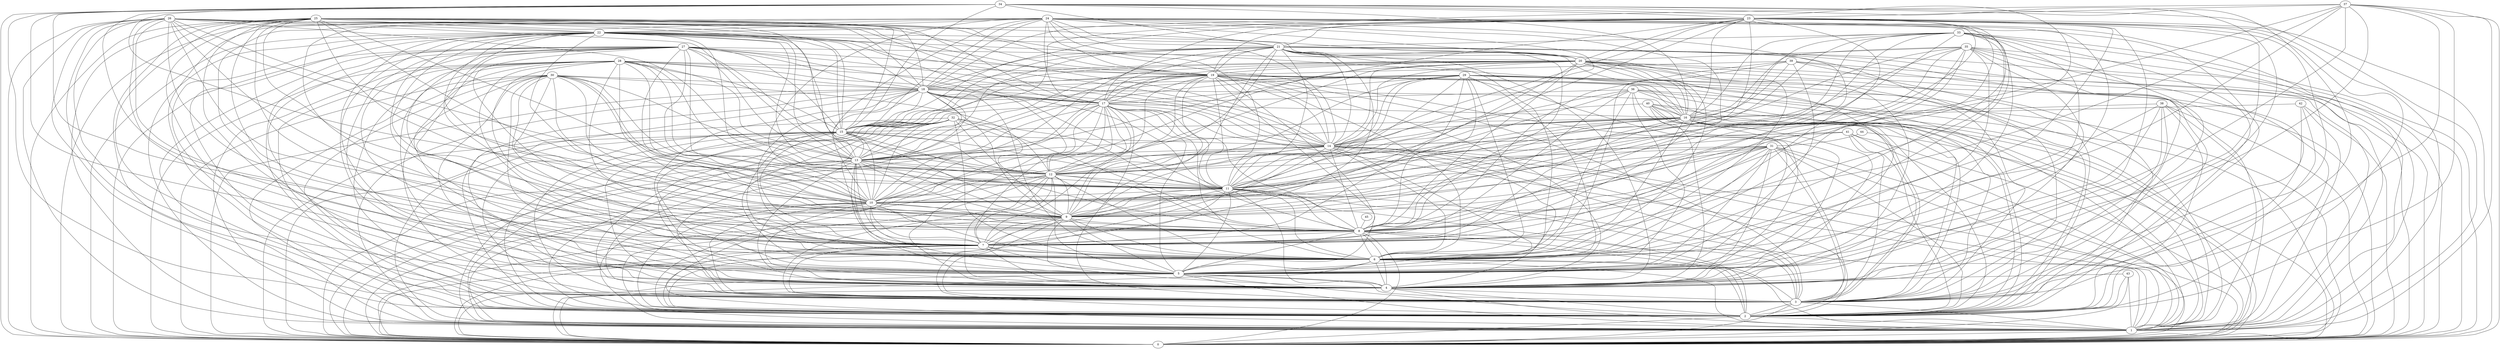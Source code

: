 graph G {
0;
1;
2;
3;
4;
5;
6;
7;
8;
9;
10;
11;
12;
13;
14;
15;
16;
17;
18;
19;
20;
21;
22;
23;
24;
25;
26;
27;
28;
29;
30;
31;
32;
33;
34;
35;
36;
37;
38;
39;
40;
41;
42;
43;
44;
45;
45--8 ;
44--31 ;
44--0 ;
43--0 ;
43--4 ;
43--1 ;
43--2 ;
42--16 ;
42--1 ;
42--2 ;
42--3 ;
42--0 ;
41--14 ;
41--14 ;
41--11 ;
41--3 ;
41--2 ;
41--0 ;
41--1 ;
40--3 ;
40--16 ;
40--0 ;
40--3 ;
40--14 ;
40--4 ;
40--1 ;
40--2 ;
39--16 ;
39--19 ;
39--7 ;
39--6 ;
39--2 ;
39--5 ;
39--1 ;
39--0 ;
38--16 ;
38--3 ;
38--2 ;
38--4 ;
38--5 ;
38--6 ;
38--0 ;
38--1 ;
37--2 ;
37--15 ;
37--23 ;
37--3 ;
37--5 ;
37--8 ;
37--9 ;
37--0 ;
37--1 ;
37--6 ;
37--4 ;
36--17 ;
36--3 ;
36--9 ;
36--12 ;
36--4 ;
36--2 ;
36--5 ;
36--1 ;
36--0 ;
36--6 ;
36--7 ;
35--20 ;
35--16 ;
35--11 ;
35--1 ;
35--7 ;
35--2 ;
35--5 ;
35--4 ;
35--8 ;
35--3 ;
35--0 ;
35--10 ;
35--6 ;
34--15 ;
34--21 ;
34--23 ;
34--16 ;
34--4 ;
34--8 ;
34--6 ;
34--10 ;
34--1 ;
34--3 ;
34--5 ;
34--0 ;
34--7 ;
34--2 ;
33--16 ;
33--21 ;
33--10 ;
33--7 ;
33--5 ;
33--3 ;
33--11 ;
33--9 ;
33--2 ;
33--1 ;
33--8 ;
33--4 ;
33--0 ;
33--6 ;
32--15 ;
32--12 ;
32--0 ;
32--10 ;
32--2 ;
32--9 ;
32--1 ;
32--11 ;
32--4 ;
32--3 ;
32--5 ;
32--13 ;
32--6 ;
32--8 ;
32--7 ;
31--8 ;
31--13 ;
31--7 ;
31--5 ;
31--6 ;
31--12 ;
31--11 ;
31--2 ;
31--9 ;
31--0 ;
31--3 ;
31--4 ;
31--10 ;
31--1 ;
30--12 ;
30--10 ;
30--3 ;
30--8 ;
30--2 ;
30--10 ;
30--5 ;
30--18 ;
30--1 ;
30--11 ;
30--9 ;
30--13 ;
30--4 ;
30--0 ;
30--6 ;
30--7 ;
29--3 ;
29--9 ;
29--8 ;
29--2 ;
29--6 ;
29--13 ;
29--12 ;
29--11 ;
29--18 ;
29--15 ;
29--5 ;
29--4 ;
29--7 ;
29--14 ;
29--1 ;
29--17 ;
29--0 ;
28--2 ;
28--11 ;
28--18 ;
28--19 ;
28--3 ;
28--8 ;
28--7 ;
28--0 ;
28--13 ;
28--10 ;
28--5 ;
28--1 ;
28--4 ;
28--15 ;
28--12 ;
28--14 ;
28--6 ;
28--17 ;
28--9 ;
27--4 ;
27--19 ;
27--20 ;
27--17 ;
27--6 ;
27--11 ;
27--7 ;
27--3 ;
27--13 ;
27--1 ;
27--14 ;
27--2 ;
27--8 ;
27--15 ;
27--0 ;
27--18 ;
27--5 ;
27--9 ;
27--12 ;
27--10 ;
26--19 ;
26--18 ;
26--4 ;
26--2 ;
26--11 ;
26--3 ;
26--13 ;
26--8 ;
26--0 ;
26--9 ;
26--7 ;
26--1 ;
26--17 ;
26--6 ;
26--14 ;
26--10 ;
26--5 ;
26--22 ;
26--12 ;
26--15 ;
25--13 ;
25--3 ;
25--6 ;
25--1 ;
25--4 ;
25--22 ;
25--0 ;
25--10 ;
25--11 ;
25--15 ;
25--9 ;
25--8 ;
25--12 ;
25--20 ;
25--5 ;
25--19 ;
25--14 ;
25--17 ;
25--7 ;
25--2 ;
25--18 ;
24--15 ;
24--5 ;
24--12 ;
24--22 ;
24--6 ;
24--1 ;
24--3 ;
24--10 ;
24--19 ;
24--18 ;
24--20 ;
24--8 ;
24--11 ;
24--13 ;
24--14 ;
24--2 ;
24--17 ;
24--7 ;
24--0 ;
24--21 ;
24--9 ;
24--4 ;
23--12 ;
23--14 ;
23--9 ;
23--15 ;
23--20 ;
23--11 ;
23--21 ;
23--18 ;
23--22 ;
23--17 ;
23--1 ;
23--13 ;
23--16 ;
23--19 ;
23--8 ;
23--3 ;
23--5 ;
23--6 ;
23--4 ;
23--10 ;
23--2 ;
23--7 ;
23--0 ;
22--16 ;
22--20 ;
22--3 ;
22--2 ;
22--8 ;
22--13 ;
22--9 ;
22--0 ;
22--21 ;
22--17 ;
22--15 ;
22--14 ;
22--12 ;
22--4 ;
22--1 ;
22--10 ;
22--19 ;
22--18 ;
22--7 ;
22--5 ;
22--6 ;
22--11 ;
21--17 ;
21--11 ;
21--6 ;
21--9 ;
21--4 ;
21--2 ;
21--0 ;
21--19 ;
21--16 ;
21--14 ;
21--5 ;
21--18 ;
21--15 ;
21--13 ;
21--8 ;
21--20 ;
21--3 ;
21--12 ;
21--7 ;
21--10 ;
21--1 ;
20--13 ;
20--19 ;
20--17 ;
20--6 ;
20--2 ;
20--16 ;
20--15 ;
20--11 ;
20--1 ;
20--5 ;
20--12 ;
20--0 ;
20--3 ;
20--9 ;
20--10 ;
20--14 ;
20--4 ;
20--8 ;
20--18 ;
20--7 ;
19--1 ;
19--16 ;
19--13 ;
19--10 ;
19--8 ;
19--4 ;
19--14 ;
19--0 ;
19--6 ;
19--11 ;
19--5 ;
19--15 ;
19--12 ;
19--2 ;
19--3 ;
19--17 ;
19--18 ;
19--9 ;
19--7 ;
18--13 ;
18--2 ;
18--7 ;
18--5 ;
18--14 ;
18--11 ;
18--12 ;
18--1 ;
18--4 ;
18--9 ;
18--0 ;
18--8 ;
18--15 ;
18--17 ;
18--3 ;
18--10 ;
18--16 ;
18--6 ;
17--14 ;
17--2 ;
17--16 ;
17--11 ;
17--3 ;
17--0 ;
17--8 ;
17--10 ;
17--6 ;
17--7 ;
17--13 ;
17--9 ;
17--15 ;
17--4 ;
17--5 ;
17--1 ;
17--12 ;
16--6 ;
16--15 ;
16--10 ;
16--12 ;
16--4 ;
16--2 ;
16--9 ;
16--14 ;
16--11 ;
16--5 ;
16--7 ;
16--3 ;
16--0 ;
16--13 ;
16--1 ;
16--8 ;
15--0 ;
15--4 ;
15--12 ;
15--14 ;
15--7 ;
15--5 ;
15--6 ;
15--2 ;
15--9 ;
15--3 ;
15--8 ;
15--10 ;
15--11 ;
15--1 ;
15--13 ;
14--8 ;
14--4 ;
14--1 ;
14--5 ;
14--6 ;
14--10 ;
14--11 ;
14--3 ;
14--0 ;
14--2 ;
14--9 ;
14--7 ;
14--13 ;
14--12 ;
13--6 ;
13--8 ;
13--3 ;
13--12 ;
13--2 ;
13--0 ;
13--5 ;
13--10 ;
13--4 ;
13--9 ;
13--7 ;
13--1 ;
13--11 ;
12--7 ;
12--4 ;
12--9 ;
12--1 ;
12--6 ;
12--11 ;
12--10 ;
12--0 ;
12--8 ;
12--3 ;
12--5 ;
12--2 ;
11--5 ;
11--9 ;
11--10 ;
11--6 ;
11--0 ;
11--3 ;
11--1 ;
11--8 ;
11--2 ;
11--7 ;
11--4 ;
10--6 ;
10--3 ;
10--2 ;
10--0 ;
10--4 ;
10--1 ;
10--9 ;
10--8 ;
10--7 ;
10--5 ;
9--5 ;
9--0 ;
9--7 ;
9--6 ;
9--3 ;
9--4 ;
9--8 ;
9--1 ;
9--2 ;
8--5 ;
8--0 ;
8--1 ;
8--6 ;
8--4 ;
8--2 ;
8--7 ;
8--3 ;
7--0 ;
7--5 ;
7--6 ;
7--1 ;
7--4 ;
7--3 ;
7--2 ;
6--1 ;
6--4 ;
6--0 ;
6--2 ;
6--3 ;
6--5 ;
5--4 ;
5--0 ;
5--1 ;
5--3 ;
5--2 ;
4--2 ;
4--0 ;
4--3 ;
4--1 ;
3--1 ;
3--2 ;
3--0 ;
2--1 ;
2--0 ;
1--0 ;
}
